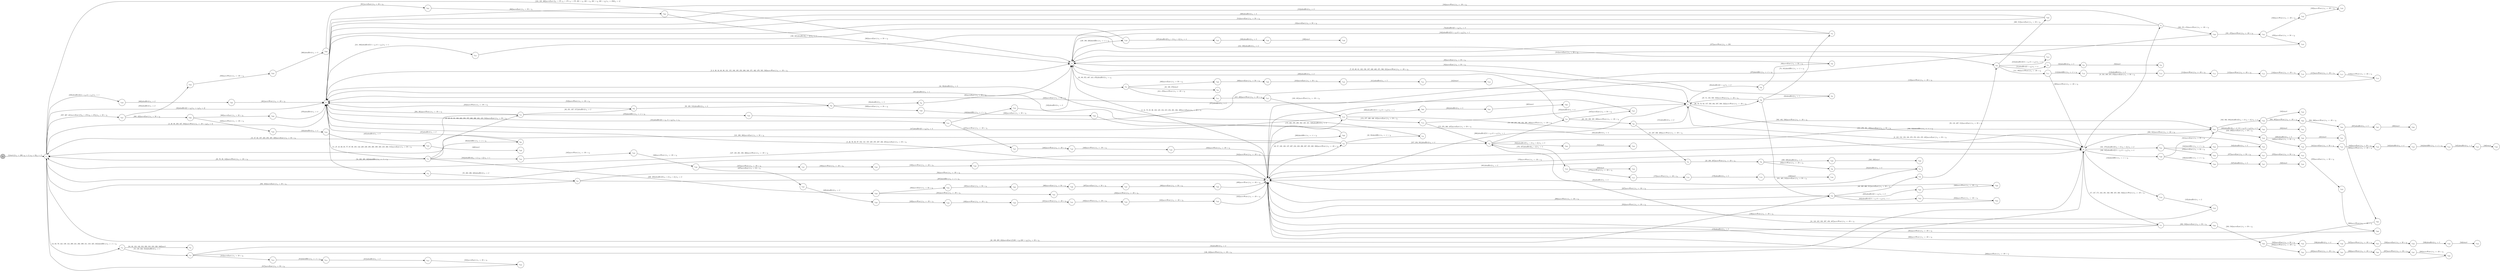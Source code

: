 digraph EFSM{
  graph [rankdir="LR", fontname="Latin Modern Math"];
  node [color="black", fillcolor="white", shape="circle", style="filled", fontname="Latin Modern Math"];
  edge [fontname="Latin Modern Math"];

  s0[fillcolor="gray", label=<s<sub>0</sub>>];
  s1[label=<s<sub>1</sub>>];
  s2[label=<s<sub>2</sub>>];
  s3[label=<s<sub>3</sub>>];
  s4[label=<s<sub>4</sub>>];
  s7[label=<s<sub>7</sub>>];
  s8[label=<s<sub>8</sub>>];
  s9[label=<s<sub>9</sub>>];
  s11[label=<s<sub>11</sub>>];
  s12[label=<s<sub>12</sub>>];
  s14[label=<s<sub>14</sub>>];
  s15[label=<s<sub>15</sub>>];
  s17[label=<s<sub>17</sub>>];
  s18[label=<s<sub>18</sub>>];
  s19[label=<s<sub>19</sub>>];
  s20[label=<s<sub>20</sub>>];
  s21[label=<s<sub>21</sub>>];
  s22[label=<s<sub>22</sub>>];
  s23[label=<s<sub>23</sub>>];
  s24[label=<s<sub>24</sub>>];
  s31[label=<s<sub>31</sub>>];
  s32[label=<s<sub>32</sub>>];
  s36[label=<s<sub>36</sub>>];
  s38[label=<s<sub>38</sub>>];
  s39[label=<s<sub>39</sub>>];
  s42[label=<s<sub>42</sub>>];
  s43[label=<s<sub>43</sub>>];
  s48[label=<s<sub>48</sub>>];
  s49[label=<s<sub>49</sub>>];
  s50[label=<s<sub>50</sub>>];
  s51[label=<s<sub>51</sub>>];
  s52[label=<s<sub>52</sub>>];
  s53[label=<s<sub>53</sub>>];
  s54[label=<s<sub>54</sub>>];
  s55[label=<s<sub>55</sub>>];
  s64[label=<s<sub>64</sub>>];
  s66[label=<s<sub>66</sub>>];
  s73[label=<s<sub>73</sub>>];
  s83[label=<s<sub>83</sub>>];
  s92[label=<s<sub>92</sub>>];
  s93[label=<s<sub>93</sub>>];
  s94[label=<s<sub>94</sub>>];
  s111[label=<s<sub>111</sub>>];
  s112[label=<s<sub>112</sub>>];
  s113[label=<s<sub>113</sub>>];
  s114[label=<s<sub>114</sub>>];
  s115[label=<s<sub>115</sub>>];
  s116[label=<s<sub>116</sub>>];
  s117[label=<s<sub>117</sub>>];
  s118[label=<s<sub>118</sub>>];
  s129[label=<s<sub>129</sub>>];
  s134[label=<s<sub>134</sub>>];
  s135[label=<s<sub>135</sub>>];
  s160[label=<s<sub>160</sub>>];
  s161[label=<s<sub>161</sub>>];
  s162[label=<s<sub>162</sub>>];
  s163[label=<s<sub>163</sub>>];
  s164[label=<s<sub>164</sub>>];
  s165[label=<s<sub>165</sub>>];
  s166[label=<s<sub>166</sub>>];
  s167[label=<s<sub>167</sub>>];
  s168[label=<s<sub>168</sub>>];
  s169[label=<s<sub>169</sub>>];
  s173[label=<s<sub>173</sub>>];
  s174[label=<s<sub>174</sub>>];
  s176[label=<s<sub>176</sub>>];
  s177[label=<s<sub>177</sub>>];
  s178[label=<s<sub>178</sub>>];
  s179[label=<s<sub>179</sub>>];
  s180[label=<s<sub>180</sub>>];
  s181[label=<s<sub>181</sub>>];
  s182[label=<s<sub>182</sub>>];
  s190[label=<s<sub>190</sub>>];
  s191[label=<s<sub>191</sub>>];
  s192[label=<s<sub>192</sub>>];
  s193[label=<s<sub>193</sub>>];
  s197[label=<s<sub>197</sub>>];
  s198[label=<s<sub>198</sub>>];
  s199[label=<s<sub>199</sub>>];
  s200[label=<s<sub>200</sub>>];
  s211[label=<s<sub>211</sub>>];
  s213[label=<s<sub>213</sub>>];
  s219[label=<s<sub>219</sub>>];
  s220[label=<s<sub>220</sub>>];
  s221[label=<s<sub>221</sub>>];
  s225[label=<s<sub>225</sub>>];
  s226[label=<s<sub>226</sub>>];
  s230[label=<s<sub>230</sub>>];
  s231[label=<s<sub>231</sub>>];
  s239[label=<s<sub>239</sub>>];
  s240[label=<s<sub>240</sub>>];
  s247[label=<s<sub>247</sub>>];
  s263[label=<s<sub>263</sub>>];
  s264[label=<s<sub>264</sub>>];
  s265[label=<s<sub>265</sub>>];
  s270[label=<s<sub>270</sub>>];
  s282[label=<s<sub>282</sub>>];
  s283[label=<s<sub>283</sub>>];
  s284[label=<s<sub>284</sub>>];
  s285[label=<s<sub>285</sub>>];
  s286[label=<s<sub>286</sub>>];
  s287[label=<s<sub>287</sub>>];
  s288[label=<s<sub>288</sub>>];
  s303[label=<s<sub>303</sub>>];
  s304[label=<s<sub>304</sub>>];
  s305[label=<s<sub>305</sub>>];
  s313[label=<s<sub>313</sub>>];
  s314[label=<s<sub>314</sub>>];
  s315[label=<s<sub>315</sub>>];
  s316[label=<s<sub>316</sub>>];
  s329[label=<s<sub>329</sub>>];
  s330[label=<s<sub>330</sub>>];
  s341[label=<s<sub>341</sub>>];
  s342[label=<s<sub>342</sub>>];
  s343[label=<s<sub>343</sub>>];
  s352[label=<s<sub>352</sub>>];
  s353[label=<s<sub>353</sub>>];
  s357[label=<s<sub>357</sub>>];
  s358[label=<s<sub>358</sub>>];
  s359[label=<s<sub>359</sub>>];
  s360[label=<s<sub>360</sub>>];
  s361[label=<s<sub>361</sub>>];
  s362[label=<s<sub>362</sub>>];
  s368[label=<s<sub>368</sub>>];
  s369[label=<s<sub>369</sub>>];
  s376[label=<s<sub>376</sub>>];
  s377[label=<s<sub>377</sub>>];
  s378[label=<s<sub>378</sub>>];
  s379[label=<s<sub>379</sub>>];
  s380[label=<s<sub>380</sub>>];
  s387[label=<s<sub>387</sub>>];
  s388[label=<s<sub>388</sub>>];
  s408[label=<s<sub>408</sub>>];
  s409[label=<s<sub>409</sub>>];
  s410[label=<s<sub>410</sub>>];
  s411[label=<s<sub>411</sub>>];
  s412[label=<s<sub>412</sub>>];
  s414[label=<s<sub>414</sub>>];
  s415[label=<s<sub>415</sub>>];
  s423[label=<s<sub>423</sub>>];
  s424[label=<s<sub>424</sub>>];
  s425[label=<s<sub>425</sub>>];
  s426[label=<s<sub>426</sub>>];
  s427[label=<s<sub>427</sub>>];
  s428[label=<s<sub>428</sub>>];
  s429[label=<s<sub>429</sub>>];
  s430[label=<s<sub>430</sub>>];
  s431[label=<s<sub>431</sub>>];
  s432[label=<s<sub>432</sub>>];
  s433[label=<s<sub>433</sub>>];
  s440[label=<s<sub>440</sub>>];
  s441[label=<s<sub>441</sub>>];
  s442[label=<s<sub>442</sub>>];
  s443[label=<s<sub>443</sub>>];
  s444[label=<s<sub>444</sub>>];
  s445[label=<s<sub>445</sub>>];
  s446[label=<s<sub>446</sub>>];
  s447[label=<s<sub>447</sub>>];
  s448[label=<s<sub>448</sub>>];
  s449[label=<s<sub>449</sub>>];
  s458[label=<s<sub>458</sub>>];
  s459[label=<s<sub>459</sub>>];
  s460[label=<s<sub>460</sub>>];
  s468[label=<s<sub>468</sub>>];
  s476[label=<s<sub>476</sub>>];
  s483[label=<s<sub>483</sub>>];
  s484[label=<s<sub>484</sub>>];
  s494[label=<s<sub>494</sub>>];
  s495[label=<s<sub>495</sub>>];
  s496[label=<s<sub>496</sub>>];
  s497[label=<s<sub>497</sub>>];
  s498[label=<s<sub>498</sub>>];
  s502[label=<s<sub>502</sub>>];
  s503[label=<s<sub>503</sub>>];
  s526[label=<s<sub>526</sub>>];
  s527[label=<s<sub>527</sub>>];
  s528[label=<s<sub>528</sub>>];
  s535[label=<s<sub>535</sub>>];
  s536[label=<s<sub>536</sub>>];
  s537[label=<s<sub>537</sub>>];
  s538[label=<s<sub>538</sub>>];
  s539[label=<s<sub>539</sub>>];
  s540[label=<s<sub>540</sub>>];

  s0->s1[label=<<i> [1]start:2/o<sub>1</sub> := 200, o<sub>2</sub> := 3, o<sub>3</sub> := 0&#91;r<sub>2</sub> := 1&#93;</i>>];
  s9->s2[label=<<i> [10]moveEast:1/o<sub>1</sub> := 50 + i<sub>0</sub></i>>];
  s14->s15[label=<<i> [15, 145, 242, 312]alienHit:0/o<sub>1</sub> := 1</i>>];
  s15->s8[label=<<i> [16]alienHit:0/o<sub>1</sub> := 2</i>>];
  s22->s23[label=<<i> [23]moveWest:1/o<sub>1</sub> := -50 + i<sub>0</sub></i>>];
  s23->s24[label=<<i> [24]alienHit:0/o<sub>1</sub> := 3</i>>];
  s24->s4[label=<<i> [25]alienHit:0/o<sub>1</sub> := 4</i>>];
  s11->s1[label=<<i> [28, 78, 88, 143]moveWest:1/o<sub>1</sub> := -50 + i<sub>0</sub></i>>];
  s1->s2[label=<<i> [33]alienHit:0&#91;2 &gt; r<sub>2</sub>&#93;/o<sub>1</sub> := r<sub>2</sub>&#91;r<sub>2</sub> := 2&#93;</i>>];
  s7->s38[label=<<i> [38]alienHit:0&#91;3 &gt; r<sub>2</sub>&#93;/o<sub>1</sub> := 2</i>>];
  s38->s39[label=<<i> [39]moveEast:1/o<sub>1</sub> := 50 + i<sub>0</sub></i>>];
  s39->s3[label=<<i> [40]moveEast:1/o<sub>1</sub> := 50 + i<sub>0</sub></i>>];
  s42->s43[label=<<i> [43, 58]shieldHit:1/o<sub>1</sub> := -1 + i<sub>0</sub></i>>];
  s43->s2[label=<<i> [44, 59]alienHit:0/o<sub>1</sub> := 3</i>>];
  s50->s51[label=<<i> [51]alienHit:0&#91;3 &gt; r<sub>2</sub>&#93;/o<sub>1</sub> := 4</i>>];
  s51->s52[label=<<i> [52]alienHit:0/o<sub>1</sub> := 5</i>>];
  s52->s53[label=<<i> [53]win:0</i>>];
  s55->s4[label=<<i> [56]moveWest:1/o<sub>1</sub> := -50 + i<sub>0</sub></i>>];
  s11->s66[label=<<i> [66]shieldHit:1/o<sub>1</sub> := -1 + i<sub>0</sub></i>>];
  s66->s2[label=<<i> [67]alienHit:0/o<sub>1</sub> := 2</i>>];
  s36->s73[label=<<i> [73, 101]shieldHit:1/o<sub>1</sub> := -1 + i<sub>0</sub></i>>];
  s73->s3[label=<<i> [74]alienHit:0&#91;3 &gt; r<sub>2</sub>&#93;/o<sub>1</sub> := 3</i>>];
  s36->s83[label=<<i> [83]alienHit:0/o<sub>1</sub> := 1</i>>];
  s83->s3[label=<<i> [84]moveEast:1/o<sub>1</sub> := 50 + i<sub>0</sub></i>>];
  s93->s94[label=<<i> [94]alienHit:0/o<sub>1</sub> := 4</i>>];
  s94->s3[label=<<i> [95]moveEast:1/o<sub>1</sub> := 50 + i<sub>0</sub></i>>];
  s31->s32[label=<<i> [32, 100, 373]win:0</i>>];
  s73->s3[label=<<i> [102]alienHit:0&#91;!(3 &gt; r<sub>2</sub>&or;3 &gt; r<sub>2</sub>)&#93;/o<sub>1</sub> := 1</i>>];
  s1->s48[label=<<i> [48, 108, 205, 224]moveEast:1&#91;!(201 &gt; i<sub>0</sub>&or;201 &gt; i<sub>0</sub>)&#93;/o<sub>1</sub> := 50 + i<sub>0</sub></i>>];
  s48->s49[label=<<i> [49, 109, 466, 511]moveEast:1/o<sub>1</sub> := 50 + i<sub>0</sub></i>>];
  s49->s50[label=<<i> [50, 110, 467, 512]moveEast:1/o<sub>1</sub> := 50 + i<sub>0</sub></i>>];
  s50->s111[label=<<i> [111, 394]moveWest:1/o<sub>1</sub> := -50 + i<sub>0</sub></i>>];
  s111->s112[label=<<i> [112]shieldHit:1/o<sub>1</sub> := -1 + i<sub>0</sub></i>>];
  s112->s113[label=<<i> [113]alienHit:0/o<sub>1</sub> := 2</i>>];
  s113->s114[label=<<i> [114]moveWest:1/o<sub>1</sub> := -50 + i<sub>0</sub></i>>];
  s114->s115[label=<<i> [115]moveWest:1/o<sub>1</sub> := -50 + i<sub>0</sub></i>>];
  s115->s116[label=<<i> [116]moveWest:1/o<sub>1</sub> := -50 + i<sub>0</sub></i>>];
  s116->s117[label=<<i> [117]moveWest:1/o<sub>1</sub> := -50 + i<sub>0</sub></i>>];
  s117->s118[label=<<i> [118]moveWest:1/o<sub>1</sub> := -50 + i<sub>0</sub></i>>];
  s118->s4[label=<<i> [119]moveWest:1/o<sub>1</sub> := -50 + i<sub>0</sub></i>>];
  s1->s3[label=<<i> [124, 128, 406]moveEast:1&#91;i<sub>0</sub> &gt; 175, i<sub>0</sub> &gt; 175, i<sub>0</sub> &gt; 175, 201 &gt; i<sub>0</sub>, 201 &gt; i<sub>0</sub>, 201 &gt; i<sub>0</sub>, 201 &gt; i<sub>0</sub>&#93;/o<sub>1</sub> := 250&#91;r<sub>2</sub> := 4&#93;</i>>];
  s129->s2[label=<<i> [130, 321]alienHit:0&#91;r<sub>2</sub> &gt; 2&#93;/o<sub>1</sub> := 1</i>>];
  s8->s134[label=<<i> [134]shieldHit:1/o<sub>1</sub> := -1 + i<sub>0</sub></i>>];
  s134->s135[label=<<i> [135]alienHit:0/o<sub>1</sub> := 2</i>>];
  s135->s4[label=<<i> [136]moveWest:1/o<sub>1</sub> := -50 + i<sub>0</sub></i>>];
  s42->s1[label=<<i> [127, 138, 291, 356, 366]moveWest:1/o<sub>1</sub> := -50 + i<sub>0</sub></i>>];
  s15->s8[label=<<i> [146, 243]moveWest:1/o<sub>1</sub> := -50 + i<sub>0</sub></i>>];
  s20->s7[label=<<i> [151]alienHit:0/o<sub>1</sub> := 2</i>>];
  s8->s9[label=<<i> [9, 153, 189, 273, 473]moveEast:1/o<sub>1</sub> := 50 + i<sub>0</sub></i>>];
  s9->s2[label=<<i> [154]alienHit:0/o<sub>1</sub> := 3</i>>];
  s36->s7[label=<<i> [37, 71, 158, 508, 523]moveWest:1/o<sub>1</sub> := -50 + i<sub>0</sub></i>>];
  s8->s160[label=<<i> [160, 525]alienHit:0&#91;!(3 &gt; r<sub>2</sub>&or;3 &gt; r<sub>2</sub>)&#93;/o<sub>1</sub> := 4</i>>];
  s160->s161[label=<<i> [161]moveEast:1/o<sub>1</sub> := 50 + i<sub>0</sub></i>>];
  s161->s162[label=<<i> [162, 302, 384]alienHit:0&#91;!(r<sub>2</sub> &gt; 2&or;r<sub>2</sub> &gt; 2)&#93;/o<sub>1</sub> := 4</i>>];
  s162->s163[label=<<i> [163]win:0</i>>];
  s11->s164[label=<<i> [164]alienHit:0&#91;r<sub>2</sub> &gt; 2, r<sub>2</sub> &gt; 2&#93;/o<sub>1</sub> := 1</i>>];
  s164->s165[label=<<i> [165]moveWest:1/o<sub>1</sub> := -50 + i<sub>0</sub></i>>];
  s165->s166[label=<<i> [166]moveWest:1/o<sub>1</sub> := -50 + i<sub>0</sub></i>>];
  s166->s167[label=<<i> [167]moveWest:1/o<sub>1</sub> := -50 + i<sub>0</sub></i>>];
  s167->s168[label=<<i> [168]moveWest:1/o<sub>1</sub> := -50 + i<sub>0</sub></i>>];
  s168->s169[label=<<i> [169]moveWest:1/o<sub>1</sub> := -50 + i<sub>0</sub></i>>];
  s169->s8[label=<<i> [170]moveWest:1/o<sub>1</sub> := -50 + i<sub>0</sub></i>>];
  s17->s4[label=<<i> [172]alienHit:0/o<sub>1</sub> := 2</i>>];
  s18->s176[label=<<i> [176, 457]alienHit:0&#91;r<sub>2</sub> &gt; 2&#93;/o<sub>1</sub> := 4</i>>];
  s176->s177[label=<<i> [177]moveWest:1/o<sub>1</sub> := -50 + i<sub>0</sub></i>>];
  s177->s178[label=<<i> [178]moveWest:1/o<sub>1</sub> := -50 + i<sub>0</sub></i>>];
  s178->s179[label=<<i> [179]alienHit:0/o<sub>1</sub> := 5</i>>];
  s179->s180[label=<<i> [180]win:0</i>>];
  s2->s181[label=<<i> [181]alienHit:0&#91;3 &gt; r<sub>2</sub>, 3 &gt; r<sub>2</sub>&#93;/o<sub>1</sub> := r<sub>2</sub></i>>];
  s181->s182[label=<<i> [182]shieldHit:1/o<sub>1</sub> := -1 + i<sub>0</sub></i>>];
  s182->s3[label=<<i> [183]alienHit:0/o<sub>1</sub> := 3</i>>];
  s190->s191[label=<<i> [191, 475]moveWest:1/o<sub>1</sub> := -50 + i<sub>0</sub></i>>];
  s191->s192[label=<<i> [192]moveWest:1/o<sub>1</sub> := -50 + i<sub>0</sub></i>>];
  s192->s193[label=<<i> [193]moveWest:1/o<sub>1</sub> := -50 + i<sub>0</sub></i>>];
  s193->s2[label=<<i> [194]moveWest:1/o<sub>1</sub> := -50 + i<sub>0</sub></i>>];
  s129->s197[label=<<i> [197]alienHit:0&#91;!(r<sub>2</sub> &gt; 2&or;r<sub>2</sub> &gt; 2)&#93;/o<sub>1</sub> := 4</i>>];
  s197->s198[label=<<i> [198]alienHit:0/o<sub>1</sub> := 5</i>>];
  s198->s199[label=<<i> [199]win:0</i>>];
  s4->s200[label=<<i> [200]shieldHit:1/o<sub>1</sub> := -1 + i<sub>0</sub></i>>];
  s200->s2[label=<<i> [201]alienHit:0/o<sub>1</sub> := 1</i>>];
  s48->s4[label=<<i> [206]moveWest:1/o<sub>1</sub> := -50 + i<sub>0</sub></i>>];
  s42->s1[label=<<i> [121, 208, 308]moveEast:1/o<sub>1</sub> := 50 + i<sub>0</sub></i>>];
  s2->s211[label=<<i> [211, 392]alienHit:0&#91;!(3 &gt; r<sub>2</sub>&or;3 &gt; r<sub>2</sub>)&#93;/o<sub>1</sub> := 1</i>>];
  s211->s50[label=<<i> [212, 393]alienHit:0/o<sub>1</sub> := 2</i>>];
  s50->s213[label=<<i> [213]alienHit:0&#91;!(3 &gt; r<sub>2</sub>&or;3 &gt; r<sub>2</sub>)&#93;/o<sub>1</sub> := 3</i>>];
  s213->s3[label=<<i> [214]moveEast:1/o<sub>1</sub> := 50 + i<sub>0</sub></i>>];
  s161->s219[label=<<i> [219, 439]moveEast:1/o<sub>1</sub> := 50 + i<sub>0</sub></i>>];
  s219->s220[label=<<i> [220]alienHit:0/o<sub>1</sub> := 5</i>>];
  s220->s221[label=<<i> [221]win:0</i>>];
  s48->s225[label=<<i> [225]alienHit:0&#91;3 &gt; r<sub>2</sub>&#93;/o<sub>1</sub> := 2</i>>];
  s225->s226[label=<<i> [226]moveWest:1/o<sub>1</sub> := -50 + i<sub>0</sub></i>>];
  s226->s4[label=<<i> [227]moveWest:1/o<sub>1</sub> := -50 + i<sub>0</sub></i>>];
  s4->s2[label=<<i> [5, 26, 76, 86, 97, 104, 141, 185, 228, 255, 267, 402, 491]moveEast:1/o<sub>1</sub> := 50 + i<sub>0</sub></i>>];
  s11->s230[label=<<i> [230, 493]alienHit:0&#91;!(r<sub>2</sub> &gt; 2&or;r<sub>2</sub> &gt; 2)&#93;/o<sub>1</sub> := 3</i>>];
  s230->s231[label=<<i> [231]moveWest:1/o<sub>1</sub> := -50 + i<sub>0</sub></i>>];
  s231->s4[label=<<i> [232]moveWest:1/o<sub>1</sub> := -50 + i<sub>0</sub></i>>];
  s42->s18[label=<<i> [217, 234, 501]alienHit:0/o<sub>1</sub> := 4</i>>];
  s21->s22[label=<<i> [22, 238, 337]moveWest:1/o<sub>1</sub> := -50 + i<sub>0</sub></i>>];
  s22->s239[label=<<i> [239, 338]alienHit:0/o<sub>1</sub> := 5</i>>];
  s239->s240[label=<<i> [240, 339]win:0</i>>];
  s19->s247[label=<<i> [247]moveEast:1/o<sub>1</sub> := 50 + i<sub>0</sub></i>>];
  s247->s2[label=<<i> [248]moveEast:1/o<sub>1</sub> := 50 + i<sub>0</sub></i>>];
  s12->s92[label=<<i> [92, 251, 327, 517]alienHit:0/o<sub>1</sub> := 2</i>>];
  s92->s2[label=<<i> [252]moveWest:1/o<sub>1</sub> := -50 + i<sub>0</sub></i>>];
  s1->s2[label=<<i> [2, 29, 89, 259, 347, 504]moveWest:1/o<sub>1</sub> := -50 + i<sub>0</sub>&#91;r<sub>2</sub> := 5&#93;</i>>];
  s173->s263[label=<<i> [263]alienHit:0&#91;!(3 &gt; r<sub>2</sub>&or;3 &gt; r<sub>2</sub>)&#93;/o<sub>1</sub> := 4</i>>];
  s263->s264[label=<<i> [264]alienHit:0/o<sub>1</sub> := 5</i>>];
  s264->s265[label=<<i> [265]win:0</i>>];
  s7->s4[label=<<i> [266]alienHit:0&#91;!(3 &gt; r<sub>2</sub>&or;3 &gt; r<sub>2</sub>)&#93;/o<sub>1</sub> := 1</i>>];
  s12->s270[label=<<i> [270]shieldHit:1/o<sub>1</sub> := -1 + i<sub>0</sub></i>>];
  s270->s7[label=<<i> [271]alienHit:0/o<sub>1</sub> := 2</i>>];
  s7->s8[label=<<i> [8, 133, 152, 159, 188, 272, 374, 454, 472, 485]moveEast:1/o<sub>1</sub> := 50 + i<sub>0</sub></i>>];
  s190->s4[label=<<i> [275]shieldHit:1/o<sub>1</sub> := -1 + i<sub>0</sub></i>>];
  s161->s8[label=<<i> [280, 531]moveWest:1/o<sub>1</sub> := -50 + i<sub>0</sub></i>>];
  s17->s282[label=<<i> [282, 533]moveEast:1/o<sub>1</sub> := 50 + i<sub>0</sub></i>>];
  s282->s283[label=<<i> [283, 534]moveEast:1/o<sub>1</sub> := 50 + i<sub>0</sub></i>>];
  s283->s284[label=<<i> [284]moveWest:1/o<sub>1</sub> := -50 + i<sub>0</sub></i>>];
  s284->s285[label=<<i> [285]moveWest:1/o<sub>1</sub> := -50 + i<sub>0</sub></i>>];
  s285->s286[label=<<i> [286]moveWest:1/o<sub>1</sub> := -50 + i<sub>0</sub></i>>];
  s286->s287[label=<<i> [287]moveWest:1/o<sub>1</sub> := -50 + i<sub>0</sub></i>>];
  s287->s288[label=<<i> [288]moveWest:1/o<sub>1</sub> := -50 + i<sub>0</sub></i>>];
  s288->s4[label=<<i> [289]moveWest:1/o<sub>1</sub> := -50 + i<sub>0</sub></i>>];
  s12->s2[label=<<i> [294, 391]moveWest:1/o<sub>1</sub> := -50 + i<sub>0</sub></i>>];
  s55->s4[label=<<i> [297]shieldHit:1/o<sub>1</sub> := -1 + i<sub>0</sub></i>>];
  s174->s18[label=<<i> [175, 278, 300, 437]moveEast:1/o<sub>1</sub> := 50 + i<sub>0</sub></i>>];
  s162->s303[label=<<i> [303, 385]moveWest:1/o<sub>1</sub> := -50 + i<sub>0</sub></i>>];
  s303->s304[label=<<i> [304, 386]moveWest:1/o<sub>1</sub> := -50 + i<sub>0</sub></i>>];
  s304->s305[label=<<i> [305]moveWest:1/o<sub>1</sub> := -50 + i<sub>0</sub></i>>];
  s305->s4[label=<<i> [306]moveWest:1/o<sub>1</sub> := -50 + i<sub>0</sub></i>>];
  s15->s313[label=<<i> [313]moveEast:1/o<sub>1</sub> := 50 + i<sub>0</sub></i>>];
  s313->s314[label=<<i> [314]shieldHit:1/o<sub>1</sub> := -1 + i<sub>0</sub></i>>];
  s314->s315[label=<<i> [315]alienHit:0/o<sub>1</sub> := 2</i>>];
  s315->s316[label=<<i> [316]moveEast:1/o<sub>1</sub> := 50 + i<sub>0</sub></i>>];
  s316->s1[label=<<i> [317]moveEast:1/o<sub>1</sub> := 50 + i<sub>0</sub></i>>];
  s3->s129[label=<<i> [129, 196, 320]shieldHit:1/o<sub>1</sub> := -1 + i<sub>0</sub></i>>];
  s2->s54[label=<<i> [54, 202, 295, 322]shieldHit:1/o<sub>1</sub> := -1 + i<sub>0</sub></i>>];
  s54->s55[label=<<i> [55, 203, 296, 323]alienHit:0/o<sub>1</sub> := 2</i>>];
  s55->s1[label=<<i> [204, 324]moveEast:1/o<sub>1</sub> := 50 + i<sub>0</sub></i>>];
  s1->s14[label=<<i> [14, 63, 79, 122, 139, 144, 209, 241, 292, 309, 311, 318, 325, 345]shieldHit:1/o<sub>1</sub> := -1 + i<sub>0</sub></i>>];
  s14->s64[label=<<i> [64, 80, 123, 140, 210, 293, 310, 319, 326, 346]lose:0</i>>];
  s92->s93[label=<<i> [93, 328, 518]alienHit:0/o<sub>1</sub> := 3</i>>];
  s93->s329[label=<<i> [329]moveEast:1/o<sub>1</sub> := 50 + i<sub>0</sub></i>>];
  s329->s330[label=<<i> [330]moveEast:1/o<sub>1</sub> := 50 + i<sub>0</sub></i>>];
  s330->s8[label=<<i> [331]alienHit:0/o<sub>1</sub> := 4</i>>];
  s8->s17[label=<<i> [17, 147, 171, 244, 281, 332, 396, 455, 486, 532]moveWest:1/o<sub>1</sub> := -50 + i<sub>0</sub></i>>];
  s17->s18[label=<<i> [18, 148, 245, 333, 397, 456, 487]moveWest:1/o<sub>1</sub> := -50 + i<sub>0</sub></i>>];
  s18->s19[label=<<i> [19, 149, 235, 246, 334, 398, 488]moveWest:1/o<sub>1</sub> := -50 + i<sub>0</sub></i>>];
  s19->s20[label=<<i> [20, 150, 236, 335, 399]moveWest:1/o<sub>1</sub> := -50 + i<sub>0</sub></i>>];
  s20->s21[label=<<i> [21, 237, 336, 400]moveWest:1/o<sub>1</sub> := -50 + i<sub>0</sub></i>>];
  s7->s8[label=<<i> [340, 524]shieldHit:1/o<sub>1</sub> := -1 + i<sub>0</sub></i>>];
  s8->s341[label=<<i> [341, 375]alienHit:0&#91;!(r<sub>2</sub> &gt; 2&or;r<sub>2</sub> &gt; 2)&#93;/o<sub>1</sub> := 2</i>>];
  s341->s342[label=<<i> [342]shieldHit:1/o<sub>1</sub> := -1 + i<sub>0</sub></i>>];
  s342->s343[label=<<i> [343]alienHit:0/o<sub>1</sub> := 3</i>>];
  s343->s1[label=<<i> [344]moveWest:1/o<sub>1</sub> := -50 + i<sub>0</sub></i>>];
  s48->s352[label=<<i> [352]alienHit:0&#91;!(3 &gt; r<sub>2</sub>&or;3 &gt; r<sub>2</sub>)&#93;/o<sub>1</sub> := 1</i>>];
  s352->s353[label=<<i> [353]moveWest:1/o<sub>1</sub> := -50 + i<sub>0</sub></i>>];
  s353->s4[label=<<i> [354]moveWest:1/o<sub>1</sub> := -50 + i<sub>0</sub></i>>];
  s4->s42[label=<<i> [42, 57, 120, 126, 137, 207, 216, 233, 290, 307, 355, 365, 500]moveWest:1/o<sub>1</sub> := -50 + i<sub>0</sub></i>>];
  s1->s357[label=<<i> [357, 367, 421]moveEast:1&#91;!(i<sub>0</sub> &gt; 175&or;i<sub>0</sub> &gt; 175)&#93;/o<sub>1</sub> := 50 + i<sub>0</sub></i>>];
  s357->s358[label=<<i> [358]alienHit:0/o<sub>1</sub> := 2</i>>];
  s358->s359[label=<<i> [359]moveWest:1/o<sub>1</sub> := -50 + i<sub>0</sub></i>>];
  s359->s360[label=<<i> [360]alienHit:0/o<sub>1</sub> := 3</i>>];
  s360->s361[label=<<i> [361]moveEast:1/o<sub>1</sub> := 50 + i<sub>0</sub></i>>];
  s361->s362[label=<<i> [362]moveEast:1/o<sub>1</sub> := 50 + i<sub>0</sub></i>>];
  s362->s3[label=<<i> [363]moveEast:1/o<sub>1</sub> := 50 + i<sub>0</sub></i>>];
  s3->s4[label=<<i> [4, 41, 75, 85, 96, 103, 125, 184, 215, 254, 261, 364, 490]moveEast:1/o<sub>1</sub> := 50 + i<sub>0</sub></i>>];
  s357->s368[label=<<i> [368, 422]moveEast:1/o<sub>1</sub> := 50 + i<sub>0</sub></i>>];
  s368->s369[label=<<i> [369]moveEast:1/o<sub>1</sub> := 50 + i<sub>0</sub></i>>];
  s369->s2[label=<<i> [370]alienHit:0/o<sub>1</sub> := 4</i>>];
  s341->s376[label=<<i> [376]moveEast:1/o<sub>1</sub> := 50 + i<sub>0</sub></i>>];
  s376->s377[label=<<i> [377]moveEast:1/o<sub>1</sub> := 50 + i<sub>0</sub></i>>];
  s377->s378[label=<<i> [378]moveEast:1/o<sub>1</sub> := 50 + i<sub>0</sub></i>>];
  s378->s379[label=<<i> [379]moveEast:1/o<sub>1</sub> := 50 + i<sub>0</sub></i>>];
  s379->s380[label=<<i> [380]moveWest:1/o<sub>1</sub> := -50 + i<sub>0</sub></i>>];
  s380->s4[label=<<i> [381]moveWest:1/o<sub>1</sub> := -50 + i<sub>0</sub></i>>];
  s304->s387[label=<<i> [387]alienHit:0/o<sub>1</sub> := 5</i>>];
  s387->s388[label=<<i> [388]win:0</i>>];
  s111->s8[label=<<i> [395]moveWest:1/o<sub>1</sub> := -50 + i<sub>0</sub></i>>];
  s21->s4[label=<<i> [401]alienHit:0/o<sub>1</sub> := 3</i>>];
  s12->s1[label=<<i> [13, 47, 62, 107, 223, 258, 405, 420]moveEast:1/o<sub>1</sub> := 50 + i<sub>0</sub></i>>];
  s3->s31[label=<<i> [31, 99, 372, 407, 413, 478]alienHit:0/o<sub>1</sub> := r<sub>2</sub></i>>];
  s31->s408[label=<<i> [408]moveEast:1/o<sub>1</sub> := 50 + i<sub>0</sub></i>>];
  s408->s409[label=<<i> [409]moveEast:1/o<sub>1</sub> := 50 + i<sub>0</sub></i>>];
  s409->s410[label=<<i> [410]moveEast:1/o<sub>1</sub> := 50 + i<sub>0</sub></i>>];
  s410->s411[label=<<i> [411]alienHit:0/o<sub>1</sub> := 5</i>>];
  s411->s412[label=<<i> [412]win:0</i>>];
  s31->s414[label=<<i> [414, 479]moveWest:1/o<sub>1</sub> := -50 + i<sub>0</sub></i>>];
  s414->s415[label=<<i> [415, 480]moveWest:1/o<sub>1</sub> := -50 + i<sub>0</sub></i>>];
  s415->s173[label=<<i> [416, 481]moveWest:1/o<sub>1</sub> := -50 + i<sub>0</sub></i>>];
  s173->s2[label=<<i> [417]alienHit:0&#91;3 &gt; r<sub>2</sub>&#93;/o<sub>1</sub> := 3</i>>];
  s11->s12[label=<<i> [12, 46, 61, 91, 106, 222, 250, 257, 269, 390, 404, 419, 516]moveEast:1/o<sub>1</sub> := 50 + i<sub>0</sub></i>>];
  s368->s423[label=<<i> [423]moveWest:1/o<sub>1</sub> := -50 + i<sub>0</sub></i>>];
  s423->s424[label=<<i> [424]alienHit:0/o<sub>1</sub> := 4</i>>];
  s424->s425[label=<<i> [425]alienHit:0/o<sub>1</sub> := 5</i>>];
  s425->s426[label=<<i> [426]win:0</i>>];
  s166->s427[label=<<i> [427]moveEast:1/o<sub>1</sub> := 50 + i<sub>0</sub></i>>];
  s427->s428[label=<<i> [428]alienHit:0/o<sub>1</sub> := 2</i>>];
  s428->s429[label=<<i> [429]moveWest:1/o<sub>1</sub> := -50 + i<sub>0</sub></i>>];
  s429->s430[label=<<i> [430]moveWest:1/o<sub>1</sub> := -50 + i<sub>0</sub></i>>];
  s430->s431[label=<<i> [431]moveWest:1/o<sub>1</sub> := -50 + i<sub>0</sub></i>>];
  s431->s432[label=<<i> [432]moveWest:1/o<sub>1</sub> := -50 + i<sub>0</sub></i>>];
  s432->s433[label=<<i> [433]moveWest:1/o<sub>1</sub> := -50 + i<sub>0</sub></i>>];
  s433->s4[label=<<i> [434]moveWest:1/o<sub>1</sub> := -50 + i<sub>0</sub></i>>];
  s4->s173[label=<<i> [173, 262, 276, 298, 382, 435, 451, 529]alienHit:0/o<sub>1</sub> := 3</i>>];
  s173->s174[label=<<i> [174, 277, 299, 436, 452]moveEast:1/o<sub>1</sub> := 50 + i<sub>0</sub></i>>];
  s18->s161[label=<<i> [218, 279, 301, 438]moveEast:1/o<sub>1</sub> := 50 + i<sub>0</sub></i>>];
  s219->s440[label=<<i> [440]moveEast:1/o<sub>1</sub> := 50 + i<sub>0</sub></i>>];
  s440->s441[label=<<i> [441]moveEast:1/o<sub>1</sub> := 50 + i<sub>0</sub></i>>];
  s441->s442[label=<<i> [442]moveEast:1/o<sub>1</sub> := 50 + i<sub>0</sub></i>>];
  s442->s443[label=<<i> [443]alienHit:0/o<sub>1</sub> := 4</i>>];
  s443->s444[label=<<i> [444]shieldHit:1/o<sub>1</sub> := -1 + i<sub>0</sub></i>>];
  s444->s445[label=<<i> [445]alienHit:0/o<sub>1</sub> := 5</i>>];
  s445->s446[label=<<i> [446]win:0</i>>];
  s181->s447[label=<<i> [447]moveWest:1/o<sub>1</sub> := -50 + i<sub>0</sub></i>>];
  s447->s448[label=<<i> [448]moveWest:1/o<sub>1</sub> := -50 + i<sub>0</sub></i>>];
  s448->s449[label=<<i> [449]moveWest:1/o<sub>1</sub> := -50 + i<sub>0</sub></i>>];
  s449->s4[label=<<i> [450]moveWest:1/o<sub>1</sub> := -50 + i<sub>0</sub></i>>];
  s174->s7[label=<<i> [453]alienHit:0/o<sub>1</sub> := 4</i>>];
  s176->s458[label=<<i> [458]win:0</i>>];
  s1->s459[label=<<i> [459]alienHit:0&#91;!(2 &gt; r<sub>2</sub>&or;2 &gt; r<sub>2</sub>)&#93;/o<sub>1</sub> := 1</i>>];
  s459->s460[label=<<i> [460]alienHit:0/o<sub>1</sub> := 2</i>>];
  s460->s2[label=<<i> [461]moveWest:1/o<sub>1</sub> := -50 + i<sub>0</sub></i>>];
  s7->s36[label=<<i> [36, 70, 72, 82, 157, 350, 464, 507, 509, 522]moveWest:1/o<sub>1</sub> := -50 + i<sub>0</sub></i>>];
  s50->s468[label=<<i> [468, 513]moveEast:1/o<sub>1</sub> := 50 + i<sub>0</sub></i>>];
  s468->s2[label=<<i> [469]alienHit:0/o<sub>1</sub> := 3</i>>];
  s2->s3[label=<<i> [3, 6, 30, 34, 68, 98, 131, 155, 186, 195, 253, 260, 348, 371, 462, 470, 505, 520]moveWest:1/o<sub>1</sub> := -50 + i<sub>0</sub></i>>];
  s3->s7[label=<<i> [7, 35, 69, 81, 132, 156, 187, 349, 463, 471, 506, 521]moveWest:1/o<sub>1</sub> := -50 + i<sub>0</sub></i>>];
  s9->s190[label=<<i> [190, 274, 474]moveWest:1/o<sub>1</sub> := -50 + i<sub>0</sub></i>>];
  s191->s476[label=<<i> [476]moveEast:1/o<sub>1</sub> := 50 + i<sub>0</sub></i>>];
  s476->s3[label=<<i> [477]moveWest:1/o<sub>1</sub> := 250</i>>];
  s161->s483[label=<<i> [483]alienHit:0&#91;r<sub>2</sub> &gt; 2, !(3 &gt; r<sub>2</sub>&or;3 &gt; r<sub>2</sub>)&#93;/o<sub>1</sub> := 5</i>>];
  s483->s484[label=<<i> [484]win:0</i>>];
  s19->s3[label=<<i> [489]alienHit:0/o<sub>1</sub> := 2</i>>];
  s2->s11[label=<<i> [11, 27, 45, 60, 65, 77, 87, 90, 105, 142, 229, 249, 256, 268, 389, 403, 418, 492, 515]moveEast:1/o<sub>1</sub> := 50 + i<sub>0</sub></i>>];
  s230->s494[label=<<i> [494]moveEast:1/o<sub>1</sub> := 50 + i<sub>0</sub></i>>];
  s494->s495[label=<<i> [495]moveEast:1/o<sub>1</sub> := 50 + i<sub>0</sub></i>>];
  s495->s496[label=<<i> [496]moveEast:1/o<sub>1</sub> := 50 + i<sub>0</sub></i>>];
  s496->s497[label=<<i> [497]moveEast:1/o<sub>1</sub> := 50 + i<sub>0</sub></i>>];
  s497->s498[label=<<i> [498]moveEast:1/o<sub>1</sub> := 50 + i<sub>0</sub></i>>];
  s498->s4[label=<<i> [499]moveWest:1/o<sub>1</sub> := -50 + i<sub>0</sub></i>>];
  s18->s502[label=<<i> [502]alienHit:0&#91;!(r<sub>2</sub> &gt; 2&or;r<sub>2</sub> &gt; 2)&#93;/o<sub>1</sub> := 5</i>>];
  s502->s503[label=<<i> [503]win:0</i>>];
  s36->s48[label=<<i> [351, 465, 510]moveEast:1/o<sub>1</sub> := 50 + i<sub>0</sub></i>>];
  s468->s2[label=<<i> [514]moveEast:1/o<sub>1</sub> := 50 + i<sub>0</sub></i>>];
  s93->s2[label=<<i> [519]moveWest:1/o<sub>1</sub> := -50 + i<sub>0</sub></i>>];
  s160->s526[label=<<i> [526]shieldHit:1/o<sub>1</sub> := -1 + i<sub>0</sub></i>>];
  s526->s527[label=<<i> [527]alienHit:0/o<sub>1</sub> := 5</i>>];
  s527->s528[label=<<i> [528]win:0</i>>];
  s173->s161[label=<<i> [383, 482, 530]moveWest:1/o<sub>1</sub> := -50 + i<sub>0</sub></i>>];
  s283->s535[label=<<i> [535]moveEast:1/o<sub>1</sub> := 50 + i<sub>0</sub></i>>];
  s535->s536[label=<<i> [536]alienHit:0/o<sub>1</sub> := 4</i>>];
  s536->s537[label=<<i> [537]moveWest:1/o<sub>1</sub> := -50 + i<sub>0</sub></i>>];
  s537->s538[label=<<i> [538]moveEast:1/o<sub>1</sub> := 50 + i<sub>0</sub></i>>];
  s538->s539[label=<<i> [539]alienHit:0/o<sub>1</sub> := 5</i>>];
  s539->s540[label=<<i> [540]win:0</i>>];
}